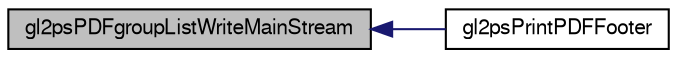 digraph G
{
  edge [fontname="FreeSans",fontsize="10",labelfontname="FreeSans",labelfontsize="10"];
  node [fontname="FreeSans",fontsize="10",shape=record];
  rankdir="LR";
  Node1 [label="gl2psPDFgroupListWriteMainStream",height=0.2,width=0.4,color="black", fillcolor="grey75", style="filled" fontcolor="black"];
  Node1 -> Node2 [dir="back",color="midnightblue",fontsize="10",style="solid",fontname="FreeSans"];
  Node2 [label="gl2psPrintPDFFooter",height=0.2,width=0.4,color="black", fillcolor="white", style="filled",URL="$gl2ps_8c.html#a9c59e0e0b768cf1f16d50b0c6be1863a"];
}
